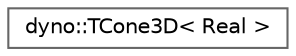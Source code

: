 digraph "Graphical Class Hierarchy"
{
 // LATEX_PDF_SIZE
  bgcolor="transparent";
  edge [fontname=Helvetica,fontsize=10,labelfontname=Helvetica,labelfontsize=10];
  node [fontname=Helvetica,fontsize=10,shape=box,height=0.2,width=0.4];
  rankdir="LR";
  Node0 [id="Node000000",label="dyno::TCone3D\< Real \>",height=0.2,width=0.4,color="grey40", fillcolor="white", style="filled",URL="$classdyno_1_1_t_cone3_d.html",tooltip=" "];
}

